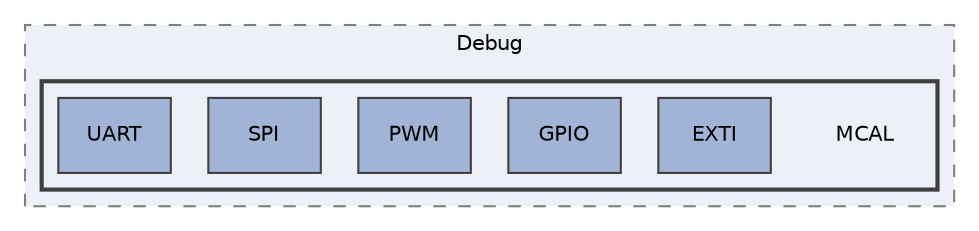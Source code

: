 digraph "C:/Users/Abnaby/Desktop/Unit_10_SecondTermProject/Unit_10_SecondTermProject/ECU3/ECU3_ExitGate/ECU3_ExitGate/Debug/MCAL"
{
 // LATEX_PDF_SIZE
  edge [fontname="Helvetica",fontsize="10",labelfontname="Helvetica",labelfontsize="10"];
  node [fontname="Helvetica",fontsize="10",shape=record];
  compound=true
  subgraph clusterdir_4baf2ad06b0144454538f68087314851 {
    graph [ bgcolor="#edf0f7", pencolor="grey50", style="filled,dashed,", label="Debug", fontname="Helvetica", fontsize="10", URL="dir_4baf2ad06b0144454538f68087314851.html"]
  subgraph clusterdir_eb54498dccd311f908d468c1e78f36df {
    graph [ bgcolor="#edf0f7", pencolor="grey25", style="filled,bold,", label="", fontname="Helvetica", fontsize="10", URL="dir_eb54498dccd311f908d468c1e78f36df.html"]
    dir_eb54498dccd311f908d468c1e78f36df [shape=plaintext, label="MCAL"];
  dir_275e076c9a39bf9f977377af63bd6bc1 [shape=box, label="EXTI", style="filled,", fillcolor="#a2b4d6", color="grey25", URL="dir_275e076c9a39bf9f977377af63bd6bc1.html"];
  dir_5002be1ee1f8b6681765c79e1977e691 [shape=box, label="GPIO", style="filled,", fillcolor="#a2b4d6", color="grey25", URL="dir_5002be1ee1f8b6681765c79e1977e691.html"];
  dir_dd0aa05d0a4410a43e81397d5a94f000 [shape=box, label="PWM", style="filled,", fillcolor="#a2b4d6", color="grey25", URL="dir_dd0aa05d0a4410a43e81397d5a94f000.html"];
  dir_9800b94e99513d5a3b43046372897487 [shape=box, label="SPI", style="filled,", fillcolor="#a2b4d6", color="grey25", URL="dir_9800b94e99513d5a3b43046372897487.html"];
  dir_ab772e89f9f23e18c9e897b72222d0e7 [shape=box, label="UART", style="filled,", fillcolor="#a2b4d6", color="grey25", URL="dir_ab772e89f9f23e18c9e897b72222d0e7.html"];
  }
  }
}
